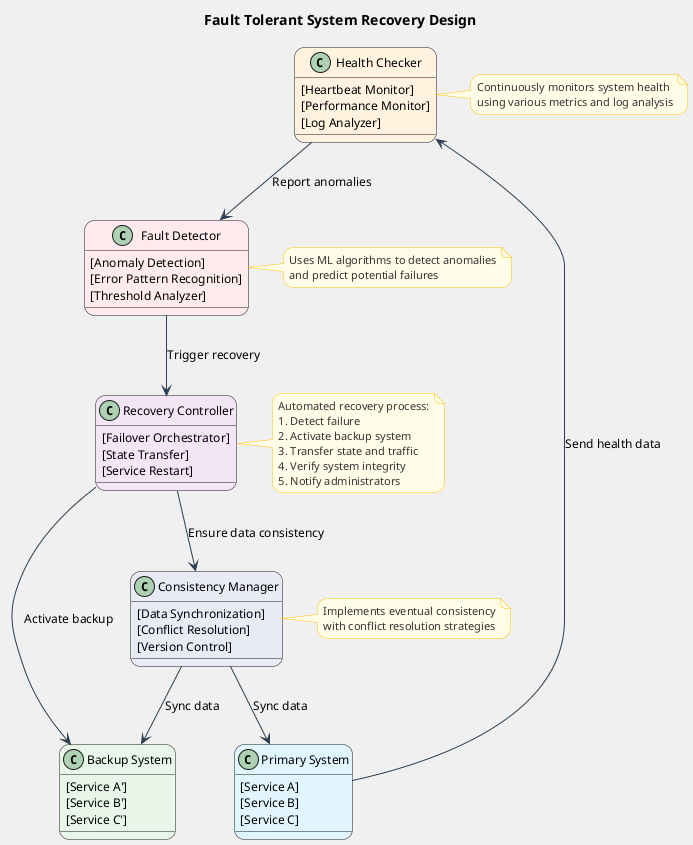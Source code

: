 @startuml Fault Tolerant System Recovery Design

!define RECTANGLE class
allowmixing

skinparam {
    backgroundColor #F0F0F0
    handwritten false
    defaultFontName Arial
    defaultFontSize 12
    roundcorner 20
    shadowing false
    ArrowColor #2C3E50
    ActorBorderColor #2C3E50
    LifeLineBorderColor #2C3E50
    LifeLineBackgroundColor #A9DCDF
    
    ParticipantBorderColor #2C3E50
    ParticipantBackgroundColor #A9DCDF
    ParticipantFontName Arial
    ParticipantFontSize 12
    ParticipantFontColor #2C3E50
    
    ActorBackgroundColor #A9DCDF
    ActorFontColor #2C3E50
    ActorFontSize 12
    ActorFontName Arial
    
    RectangleBackgroundColor #FFFFFF
    
    NoteFontName Arial
    NoteFontSize 11
    NoteFontColor #333333
    NoteBackgroundColor #FFFDE7
    NoteBorderColor #FFC107
}

title Fault Tolerant System Recovery Design

' 主要系统组件
RECTANGLE "Primary System" as Primary #E1F5FE {
    [Service A]
    [Service B]
    [Service C]
}

' 备份系统
RECTANGLE "Backup System" as Backup #E8F5E9 {
    [Service A']
    [Service B']
    [Service C']
}

' 健康检查
RECTANGLE "Health Checker" as HealthChecker #FFF3E0 {
    [Heartbeat Monitor]
    [Performance Monitor]
    [Log Analyzer]
}

' 故障检测
RECTANGLE "Fault Detector" as FaultDetector #FFEBEE {
    [Anomaly Detection]
    [Error Pattern Recognition]
    [Threshold Analyzer]
}

' 数据一致性管理
RECTANGLE "Consistency Manager" as ConsistencyManager #E8EAF6 {
    [Data Synchronization]
    [Conflict Resolution]
    [Version Control]
}

' 自动恢复控制器
RECTANGLE "Recovery Controller" as RecoveryController #F3E5F5 {
    [Failover Orchestrator]
    [State Transfer]
    [Service Restart]
}

' 连接
Primary --> HealthChecker : Send health data
HealthChecker --> FaultDetector : Report anomalies
FaultDetector --> RecoveryController : Trigger recovery
RecoveryController --> Backup : Activate backup
RecoveryController --> ConsistencyManager : Ensure data consistency
ConsistencyManager --> Primary : Sync data
ConsistencyManager --> Backup : Sync data

' 注释
note right of HealthChecker
  Continuously monitors system health
  using various metrics and log analysis
end note

note right of FaultDetector
  Uses ML algorithms to detect anomalies
  and predict potential failures
end note

note right of ConsistencyManager
  Implements eventual consistency
  with conflict resolution strategies
end note

note right of RecoveryController
  Automated recovery process:
  1. Detect failure
  2. Activate backup system
  3. Transfer state and traffic
  4. Verify system integrity
  5. Notify administrators
end note

@enduml